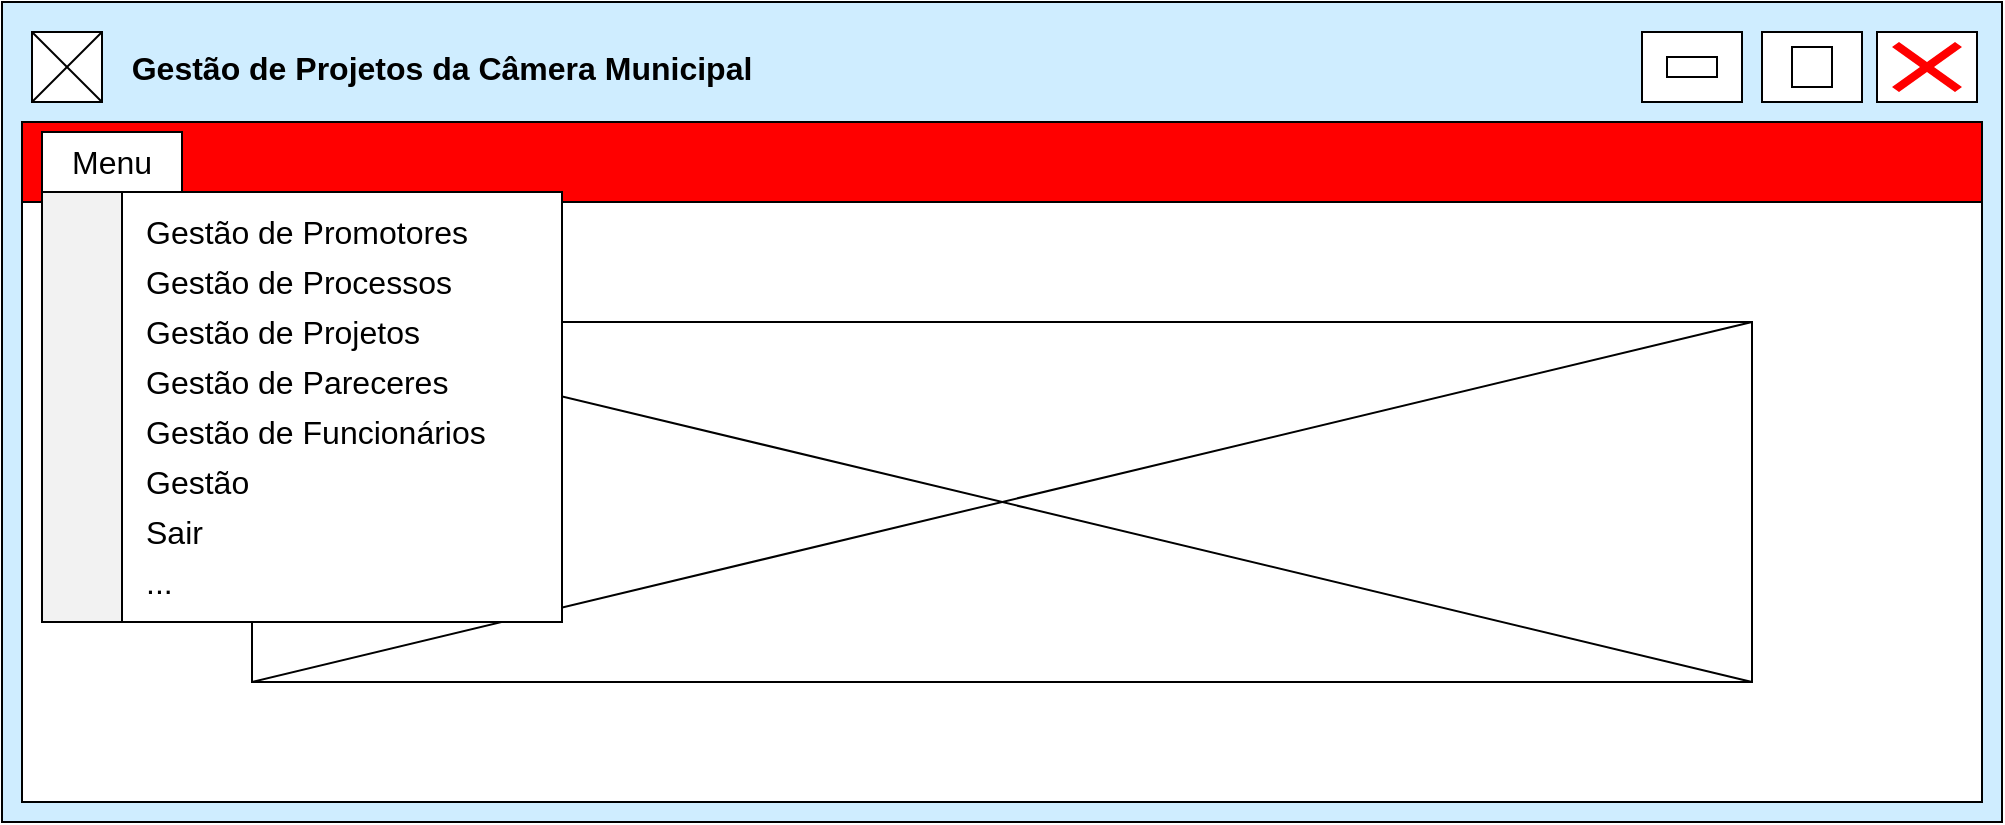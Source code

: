 <mxfile version="14.6.5" type="device"><diagram name="Page-1" id="03018318-947c-dd8e-b7a3-06fadd420f32"><mxGraphModel dx="1038" dy="580" grid="1" gridSize="10" guides="1" tooltips="1" connect="1" arrows="1" fold="1" page="1" pageScale="1" pageWidth="1100" pageHeight="850" background="#ffffff" math="0" shadow="0"><root><mxCell id="0"/><mxCell id="1" parent="0"/><mxCell id="7fIx10kgIT_8YGKyxtpq-11" value="" style="rounded=0;whiteSpace=wrap;html=1;fillColor=#CFEDFF;" vertex="1" parent="1"><mxGeometry x="50" y="40" width="1000" height="410" as="geometry"/></mxCell><mxCell id="7fIx10kgIT_8YGKyxtpq-3" value="" style="rounded=0;whiteSpace=wrap;html=1;" vertex="1" parent="1"><mxGeometry x="987.5" y="55" width="50" height="35" as="geometry"/></mxCell><mxCell id="7fIx10kgIT_8YGKyxtpq-4" value="" style="shape=mxgraph.mockup.markup.redX;fillColor=#ff0000;html=1;shadow=0;strokeColor=none;" vertex="1" parent="1"><mxGeometry x="995" y="60" width="35" height="25" as="geometry"/></mxCell><mxCell id="7fIx10kgIT_8YGKyxtpq-5" value="" style="rounded=0;whiteSpace=wrap;html=1;" vertex="1" parent="1"><mxGeometry x="930" y="55" width="50" height="35" as="geometry"/></mxCell><mxCell id="7fIx10kgIT_8YGKyxtpq-6" value="" style="rounded=0;whiteSpace=wrap;html=1;" vertex="1" parent="1"><mxGeometry x="870" y="55" width="50" height="35" as="geometry"/></mxCell><mxCell id="7fIx10kgIT_8YGKyxtpq-8" value="" style="whiteSpace=wrap;html=1;aspect=fixed;" vertex="1" parent="1"><mxGeometry x="945" y="62.5" width="20" height="20" as="geometry"/></mxCell><mxCell id="7fIx10kgIT_8YGKyxtpq-9" value="" style="rounded=0;whiteSpace=wrap;html=1;fontStyle=0" vertex="1" parent="1"><mxGeometry x="882.5" y="67.5" width="25" height="10" as="geometry"/></mxCell><mxCell id="7fIx10kgIT_8YGKyxtpq-1" value="" style="rounded=0;whiteSpace=wrap;html=1;" vertex="1" parent="1"><mxGeometry x="60" y="100" width="980" height="340" as="geometry"/></mxCell><mxCell id="7fIx10kgIT_8YGKyxtpq-12" value="" style="rounded=0;whiteSpace=wrap;html=1;fillColor=#FF0000;" vertex="1" parent="1"><mxGeometry x="60" y="100" width="980" height="40" as="geometry"/></mxCell><mxCell id="7fIx10kgIT_8YGKyxtpq-13" value="&lt;font size=&quot;1&quot;&gt;&lt;b style=&quot;font-size: 16px&quot;&gt;Gestão de Projetos da Câmera Municipal&lt;/b&gt;&lt;/font&gt;" style="text;html=1;strokeColor=none;fillColor=none;align=center;verticalAlign=middle;whiteSpace=wrap;rounded=0;" vertex="1" parent="1"><mxGeometry x="110" y="62.5" width="320" height="20" as="geometry"/></mxCell><mxCell id="7fIx10kgIT_8YGKyxtpq-15" value="" style="whiteSpace=wrap;html=1;aspect=fixed;gradientColor=none;fillColor=#FFFFFF;" vertex="1" parent="1"><mxGeometry x="65" y="55" width="35" height="35" as="geometry"/></mxCell><mxCell id="7fIx10kgIT_8YGKyxtpq-16" style="rounded=0;orthogonalLoop=1;jettySize=auto;html=1;exitX=1;exitY=1;exitDx=0;exitDy=0;entryX=0;entryY=0;entryDx=0;entryDy=0;endArrow=none;endFill=0;" edge="1" parent="1" source="7fIx10kgIT_8YGKyxtpq-15" target="7fIx10kgIT_8YGKyxtpq-15"><mxGeometry relative="1" as="geometry"/></mxCell><mxCell id="7fIx10kgIT_8YGKyxtpq-17" style="edgeStyle=none;rounded=0;orthogonalLoop=1;jettySize=auto;html=1;exitX=0;exitY=1;exitDx=0;exitDy=0;entryX=1;entryY=0;entryDx=0;entryDy=0;endArrow=none;endFill=0;" edge="1" parent="1" source="7fIx10kgIT_8YGKyxtpq-15" target="7fIx10kgIT_8YGKyxtpq-15"><mxGeometry relative="1" as="geometry"/></mxCell><mxCell id="7fIx10kgIT_8YGKyxtpq-18" value="" style="rounded=0;whiteSpace=wrap;html=1;fillColor=#FFFFFF;gradientColor=none;" vertex="1" parent="1"><mxGeometry x="175" y="200" width="750" height="180" as="geometry"/></mxCell><mxCell id="7fIx10kgIT_8YGKyxtpq-19" style="edgeStyle=none;rounded=0;orthogonalLoop=1;jettySize=auto;html=1;exitX=1;exitY=1;exitDx=0;exitDy=0;endArrow=none;endFill=0;" edge="1" parent="1" source="7fIx10kgIT_8YGKyxtpq-18" target="7fIx10kgIT_8YGKyxtpq-18"><mxGeometry relative="1" as="geometry"/></mxCell><mxCell id="7fIx10kgIT_8YGKyxtpq-20" style="edgeStyle=none;rounded=0;orthogonalLoop=1;jettySize=auto;html=1;exitX=0;exitY=0;exitDx=0;exitDy=0;endArrow=none;endFill=0;" edge="1" parent="1" source="7fIx10kgIT_8YGKyxtpq-18" target="7fIx10kgIT_8YGKyxtpq-18"><mxGeometry relative="1" as="geometry"/></mxCell><mxCell id="7fIx10kgIT_8YGKyxtpq-21" style="edgeStyle=none;rounded=0;orthogonalLoop=1;jettySize=auto;html=1;exitX=0;exitY=0;exitDx=0;exitDy=0;entryX=1;entryY=1;entryDx=0;entryDy=0;endArrow=none;endFill=0;" edge="1" parent="1" source="7fIx10kgIT_8YGKyxtpq-18" target="7fIx10kgIT_8YGKyxtpq-18"><mxGeometry relative="1" as="geometry"/></mxCell><mxCell id="7fIx10kgIT_8YGKyxtpq-22" style="edgeStyle=none;rounded=0;orthogonalLoop=1;jettySize=auto;html=1;exitX=0;exitY=1;exitDx=0;exitDy=0;entryX=1;entryY=0;entryDx=0;entryDy=0;endArrow=none;endFill=0;" edge="1" parent="1" source="7fIx10kgIT_8YGKyxtpq-18" target="7fIx10kgIT_8YGKyxtpq-18"><mxGeometry relative="1" as="geometry"/></mxCell><mxCell id="7fIx10kgIT_8YGKyxtpq-23" value="&lt;font style=&quot;font-size: 16px&quot;&gt;Menu&lt;/font&gt;" style="rounded=0;whiteSpace=wrap;html=1;fillColor=#FFFFFF;gradientColor=none;" vertex="1" parent="1"><mxGeometry x="70" y="105" width="70" height="30" as="geometry"/></mxCell><mxCell id="7fIx10kgIT_8YGKyxtpq-25" value="" style="rounded=0;whiteSpace=wrap;html=1;gradientColor=none;fillColor=#F2F2F2;" vertex="1" parent="1"><mxGeometry x="70" y="135" width="50" height="215" as="geometry"/></mxCell><mxCell id="7fIx10kgIT_8YGKyxtpq-24" value="" style="rounded=0;whiteSpace=wrap;html=1;fillColor=#FFFFFF;gradientColor=none;" vertex="1" parent="1"><mxGeometry x="110" y="135" width="220" height="215" as="geometry"/></mxCell><mxCell id="7fIx10kgIT_8YGKyxtpq-26" value="&lt;font style=&quot;font-size: 16px&quot;&gt;Gestão de Promotores&lt;/font&gt;" style="text;html=1;strokeColor=none;fillColor=none;align=left;verticalAlign=middle;whiteSpace=wrap;rounded=0;" vertex="1" parent="1"><mxGeometry x="120" y="145" width="170" height="20" as="geometry"/></mxCell><mxCell id="7fIx10kgIT_8YGKyxtpq-27" value="&lt;font style=&quot;font-size: 16px&quot;&gt;Gestão de Processos&lt;/font&gt;" style="text;html=1;strokeColor=none;fillColor=none;align=left;verticalAlign=middle;whiteSpace=wrap;rounded=0;" vertex="1" parent="1"><mxGeometry x="120" y="170" width="170" height="20" as="geometry"/></mxCell><mxCell id="7fIx10kgIT_8YGKyxtpq-28" value="&lt;font style=&quot;font-size: 16px&quot;&gt;Gestão de Projetos&lt;/font&gt;" style="text;html=1;strokeColor=none;fillColor=none;align=left;verticalAlign=middle;whiteSpace=wrap;rounded=0;" vertex="1" parent="1"><mxGeometry x="120" y="195" width="170" height="20" as="geometry"/></mxCell><mxCell id="7fIx10kgIT_8YGKyxtpq-29" value="&lt;font style=&quot;font-size: 16px&quot;&gt;Gestão de Pareceres&lt;/font&gt;" style="text;html=1;strokeColor=none;fillColor=none;align=left;verticalAlign=middle;whiteSpace=wrap;rounded=0;" vertex="1" parent="1"><mxGeometry x="120" y="220" width="170" height="20" as="geometry"/></mxCell><mxCell id="7fIx10kgIT_8YGKyxtpq-30" value="&lt;font style=&quot;font-size: 16px&quot;&gt;Gestão de Funcionários&lt;/font&gt;" style="text;html=1;strokeColor=none;fillColor=none;align=left;verticalAlign=middle;whiteSpace=wrap;rounded=0;" vertex="1" parent="1"><mxGeometry x="120" y="245" width="180" height="20" as="geometry"/></mxCell><mxCell id="7fIx10kgIT_8YGKyxtpq-31" value="&lt;font style=&quot;font-size: 16px&quot;&gt;Gestão&lt;/font&gt;" style="text;html=1;strokeColor=none;fillColor=none;align=left;verticalAlign=middle;whiteSpace=wrap;rounded=0;" vertex="1" parent="1"><mxGeometry x="120" y="270" width="180" height="20" as="geometry"/></mxCell><mxCell id="7fIx10kgIT_8YGKyxtpq-32" value="&lt;span style=&quot;font-size: 16px&quot;&gt;Sair&lt;/span&gt;" style="text;html=1;strokeColor=none;fillColor=none;align=left;verticalAlign=middle;whiteSpace=wrap;rounded=0;" vertex="1" parent="1"><mxGeometry x="120" y="295" width="180" height="20" as="geometry"/></mxCell><mxCell id="7fIx10kgIT_8YGKyxtpq-33" value="&lt;span style=&quot;font-size: 16px&quot;&gt;...&lt;/span&gt;" style="text;html=1;strokeColor=none;fillColor=none;align=left;verticalAlign=middle;whiteSpace=wrap;rounded=0;" vertex="1" parent="1"><mxGeometry x="120" y="320" width="180" height="20" as="geometry"/></mxCell></root></mxGraphModel></diagram></mxfile>